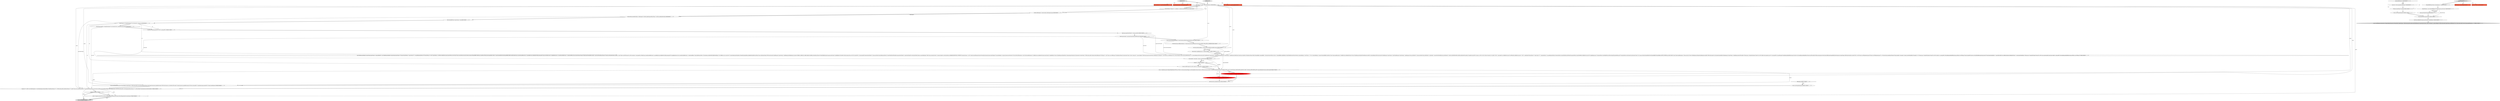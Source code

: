 digraph {
8 [style = filled, label = "Sequence<T> retVal = new BaseSequence<>(new BaseSequence.IteratorMaker<T,JsonParserIterator<T>>(){@Override public JsonParserIterator<T> make(){return new JsonParserIterator<T>(queryResultType,future,url,query,host,toolChest.decorateObjectMapper(objectMapper,query),null)}@Override public void cleanup(JsonParserIterator<T> iterFromMake){CloseQuietly.close(iterFromMake)}})@@@216@@@['1', '1', '0']", fillcolor = white, shape = ellipse image = "AAA0AAABBB1BBB"];
29 [style = filled, label = "queryWatcher.registerQuery(query,future)@@@198@@@['1', '0', '0']", fillcolor = red, shape = ellipse image = "AAA1AAABBB1BBB"];
28 [style = filled, label = "run['1', '0', '0']", fillcolor = lightgray, shape = diamond image = "AAA0AAABBB1BBB"];
35 [style = filled, label = "channelStream = new ChannelBufferInputStream(response.getContent())@@@5@@@['0', '0', '1']", fillcolor = white, shape = ellipse image = "AAA0AAABBB3BBB"];
26 [style = filled, label = "final long requestStartTimeNs = System.nanoTime()@@@12@@@['1', '1', '0']", fillcolor = white, shape = ellipse image = "AAA0AAABBB1BBB"];
31 [style = filled, label = "queryWatcher.registerQueryFuture(query,future)@@@198@@@['0', '1', '0']", fillcolor = red, shape = ellipse image = "AAA1AAABBB2BBB"];
16 [style = filled, label = "final long maxScatterGatherBytes = QueryContexts.getMaxScatterGatherBytes(query)@@@14@@@['1', '1', '0']", fillcolor = white, shape = ellipse image = "AAA0AAABBB1BBB"];
20 [style = filled, label = "retVal = Sequences.map(retVal,toolChest.makePreComputeManipulatorFn(query,MetricManipulatorFns.deserializing()))@@@226@@@['1', '1', '0']", fillcolor = white, shape = ellipse image = "AAA0AAABBB1BBB"];
9 [style = filled, label = "QueryToolChest<T,Query<T>> toolChest = warehouse.getToolChest(query)@@@4@@@['1', '1', '0']", fillcolor = white, shape = ellipse image = "AAA0AAABBB1BBB"];
39 [style = filled, label = "handleResponse['0', '0', '1']", fillcolor = lightgray, shape = diamond image = "AAA0AAABBB3BBB"];
17 [style = filled, label = "final ResponseContext context@@@2@@@['1', '1', '0']", fillcolor = tomato, shape = box image = "AAA0AAABBB1BBB"];
24 [style = filled, label = "future = httpClient.go(new Request(HttpMethod.POST,new URL(url)).setContent(objectMapper.writeValueAsBytes(QueryContexts.withTimeout(query,timeLeft))).setHeader(HttpHeaders.Names.CONTENT_TYPE,isSmile? SmileMediaTypes.APPLICATION_JACKSON_SMILE: MediaType.APPLICATION_JSON),responseHandler,Duration.millis(timeLeft))@@@197@@@['1', '1', '0']", fillcolor = white, shape = ellipse image = "AAA0AAABBB1BBB"];
34 [style = filled, label = "ChannelBufferInputStream channelStream = null@@@3@@@['0', '0', '1']", fillcolor = white, shape = ellipse image = "AAA0AAABBB3BBB"];
44 [style = filled, label = "throw new RuntimeException(e)@@@11@@@['0', '0', '1']", fillcolor = white, shape = ellipse image = "AAA0AAABBB3BBB"];
23 [style = filled, label = "log.debug(\"Querying queryId(%s( url(%s(\",query.getId(),url)@@@11@@@['1', '1', '0']", fillcolor = white, shape = ellipse image = "AAA0AAABBB1BBB"];
36 [style = filled, label = "queue.put(channelStream)@@@6@@@['0', '0', '1']", fillcolor = white, shape = ellipse image = "AAA0AAABBB3BBB"];
45 [style = filled, label = "byteCount.addAndGet(response.getContent().readableBytes())@@@16@@@['0', '0', '1']", fillcolor = white, shape = ellipse image = "AAA0AAABBB3BBB"];
11 [style = filled, label = "throw new RE(\"Query(%s( url(%s( timed out.\",query.getId(),url)@@@195@@@['1', '1', '0']", fillcolor = white, shape = ellipse image = "AAA0AAABBB1BBB"];
25 [style = filled, label = "final ListenableFuture<InputStream> future@@@7@@@['1', '1', '0']", fillcolor = white, shape = ellipse image = "AAA0AAABBB1BBB"];
0 [style = filled, label = "openConnections.getAndIncrement()@@@199@@@['1', '1', '0']", fillcolor = white, shape = ellipse image = "AAA0AAABBB1BBB"];
37 [style = filled, label = "HttpResponse response@@@2@@@['0', '0', '1']", fillcolor = tomato, shape = box image = "AAA0AAABBB3BBB"];
43 [style = filled, label = "return ClientResponse.finished(new SequenceInputStream(new Enumeration<InputStream>(){@Override public boolean hasMoreElements(){synchronized (done) {return !done.get() || !queue.isEmpty()}}@Override public InputStream nextElement(){try {return queue.take()}catch (InterruptedException e) }}))@@@17@@@['0', '0', '1']", fillcolor = lightgray, shape = ellipse image = "AAA0AAABBB3BBB"];
41 [style = filled, label = "log.error(e,\"Queue appending interrupted\")@@@9@@@['0', '0', '1']", fillcolor = white, shape = ellipse image = "AAA0AAABBB3BBB"];
27 [style = filled, label = "boolean isBySegment = QueryContexts.isBySegment(query)@@@5@@@['1', '1', '0']", fillcolor = white, shape = ellipse image = "AAA0AAABBB1BBB"];
3 [style = filled, label = "IOException e@@@213@@@['1', '1', '0']", fillcolor = white, shape = diamond image = "AAA0AAABBB1BBB"];
13 [style = filled, label = "throw new RuntimeException(e)@@@214@@@['1', '1', '0']", fillcolor = white, shape = ellipse image = "AAA0AAABBB1BBB"];
42 [style = filled, label = "{CloseQuietly.close(channelStream)}@@@13@@@['0', '0', '1']", fillcolor = white, shape = ellipse image = "AAA0AAABBB3BBB"];
33 [style = filled, label = "run['0', '1', '0']", fillcolor = lightgray, shape = diamond image = "AAA0AAABBB2BBB"];
19 [style = filled, label = "timeLeft <= 0@@@194@@@['1', '1', '0']", fillcolor = white, shape = diamond image = "AAA0AAABBB1BBB"];
22 [style = filled, label = "final Query<T> query = queryPlus.getQuery()@@@3@@@['1', '1', '0']", fillcolor = white, shape = ellipse image = "AAA0AAABBB1BBB"];
5 [style = filled, label = "final String cancelUrl = StringUtils.format(\"%s://%s/druid/v2/%s\",scheme,host,query.getId())@@@9@@@['1', '1', '0']", fillcolor = white, shape = ellipse image = "AAA0AAABBB1BBB"];
15 [style = filled, label = "long timeLeft = timeoutAt - System.currentTimeMillis()@@@193@@@['1', '1', '0']", fillcolor = white, shape = ellipse image = "AAA0AAABBB1BBB"];
38 [style = filled, label = "InterruptedException e@@@8@@@['0', '0', '1']", fillcolor = white, shape = diamond image = "AAA0AAABBB3BBB"];
14 [style = filled, label = "return retVal@@@228@@@['1', '1', '0']", fillcolor = lightgray, shape = ellipse image = "AAA0AAABBB1BBB"];
4 [style = filled, label = "final String url = StringUtils.format(\"%s://%s/druid/v2/\",scheme,host)@@@8@@@['1', '1', '0']", fillcolor = white, shape = ellipse image = "AAA0AAABBB1BBB"];
21 [style = filled, label = "final JavaType queryResultType = isBySegment? toolChest.getBySegmentResultType(): toolChest.getBaseResultType()@@@6@@@['1', '1', '0']", fillcolor = white, shape = ellipse image = "AAA0AAABBB1BBB"];
1 [style = filled, label = "final long maxQueuedBytes = QueryContexts.getMaxQueuedBytes(query,0)@@@16@@@['1', '1', '0']", fillcolor = white, shape = ellipse image = "AAA0AAABBB1BBB"];
46 [style = filled, label = "TrafficCop trafficCop@@@2@@@['0', '0', '1']", fillcolor = tomato, shape = box image = "AAA0AAABBB3BBB"];
30 [style = filled, label = "final boolean usingBackpressure = maxQueuedBytes > 0@@@17@@@['1', '1', '0']", fillcolor = white, shape = ellipse image = "AAA0AAABBB1BBB"];
32 [style = filled, label = "final QueryPlus<T> queryPlus@@@2@@@['0', '1', '0']", fillcolor = tomato, shape = box image = "AAA0AAABBB2BBB"];
10 [style = filled, label = "final AtomicLong totalBytesGathered = (AtomicLong)context.get(ResponseContext.Key.QUERY_TOTAL_BYTES_GATHERED)@@@15@@@['1', '1', '0']", fillcolor = white, shape = ellipse image = "AAA0AAABBB1BBB"];
6 [style = filled, label = "!isBySegment@@@225@@@['1', '1', '0']", fillcolor = white, shape = diamond image = "AAA0AAABBB1BBB"];
12 [style = filled, label = "Futures.addCallback(future,new FutureCallback<InputStream>(){@Override public void onSuccess(InputStream result){openConnections.getAndDecrement()}@Override public void onFailure(Throwable t){openConnections.getAndDecrement()if (future.isCancelled()) {cancelQuery(query,cancelUrl)}}},Execs.directExecutor())@@@200@@@['1', '1', '0']", fillcolor = white, shape = ellipse image = "AAA0AAABBB1BBB"];
7 [style = filled, label = "final QueryPlus<T> queryPlus@@@2@@@['1', '0', '0']", fillcolor = tomato, shape = box image = "AAA0AAABBB1BBB"];
40 [style = filled, label = "Thread.currentThread().interrupt()@@@10@@@['0', '0', '1']", fillcolor = white, shape = ellipse image = "AAA0AAABBB3BBB"];
2 [style = filled, label = "final HttpResponseHandler<InputStream,InputStream> responseHandler = new HttpResponseHandler<InputStream,InputStream>(){private QueryMetrics<? super Query<T>> acquireResponseMetrics(){if (queryMetrics == null) {queryMetrics = toolChest.makeMetrics(query)queryMetrics.server(host)}return queryMetrics}private boolean enqueue(ChannelBuffer buffer,long chunkNum){final InputStreamHolder holder = InputStreamHolder.fromChannelBuffer(buffer,chunkNum)final long currentQueuedByteCount = queuedByteCount.addAndGet(holder.getLength())queue.put(holder)return !usingBackpressure || currentQueuedByteCount < maxQueuedBytes}private InputStream dequeue(){final InputStreamHolder holder = queue.poll(checkQueryTimeout(),TimeUnit.MILLISECONDS)if (holder == null) {throw new RE(\"Query(%s( url(%s( timed out.\",query.getId(),url)}final long currentQueuedByteCount = queuedByteCount.addAndGet(-holder.getLength())if (usingBackpressure && currentQueuedByteCount < maxQueuedBytes) {long backPressureTime = Preconditions.checkNotNull(trafficCopRef.get(),\"No TrafficCop, how can this be?\").resume(holder.getChunkNum())channelSuspendedTime.addAndGet(backPressureTime)}return holder.getStream()}@Override public ClientResponse<InputStream> handleResponse(HttpResponse response,TrafficCop trafficCop){trafficCopRef.set(trafficCop)checkQueryTimeout()checkTotalBytesLimit(response.getContent().readableBytes())log.debug(\"Initial response from url(%s( for queryId(%s(\",url,query.getId())responseStartTimeNs = System.nanoTime()acquireResponseMetrics().reportNodeTimeToFirstByte(responseStartTimeNs - requestStartTimeNs).emit(emitter)final boolean continueReadingtry {final String responseContext = response.headers().get(QueryResource.HEADER_RESPONSE_CONTEXT)if (responseContext != null) {context.merge(ResponseContext.deserialize(responseContext,objectMapper))}continueReading = enqueue(response.getContent(),0L)}catch (final IOException e) catch (InterruptedException e) totalByteCount.addAndGet(response.getContent().readableBytes())return ClientResponse.finished(new SequenceInputStream(new Enumeration<InputStream>(){@Override public boolean hasMoreElements(){if (fail.get() != null) {throw new RE(fail.get())}checkQueryTimeout()synchronized (done) {return !done.get() || !queue.isEmpty()}}@Override public InputStream nextElement(){if (fail.get() != null) {throw new RE(fail.get())}try {return dequeue()}catch (InterruptedException e) }}),continueReading)}@Override public ClientResponse<InputStream> handleChunk(ClientResponse<InputStream> clientResponse,HttpChunk chunk,long chunkNum){checkQueryTimeout()final ChannelBuffer channelBuffer = chunk.getContent()final int bytes = channelBuffer.readableBytes()checkTotalBytesLimit(bytes)boolean continueReading = trueif (bytes > 0) {try {continueReading = enqueue(channelBuffer,chunkNum)}catch (InterruptedException e) totalByteCount.addAndGet(bytes)}return ClientResponse.finished(clientResponse.getObj(),continueReading)}@Override public ClientResponse<InputStream> done(ClientResponse<InputStream> clientResponse){long stopTimeNs = System.nanoTime()long nodeTimeNs = stopTimeNs - requestStartTimeNsfinal long nodeTimeMs = TimeUnit.NANOSECONDS.toMillis(nodeTimeNs)log.debug(\"Completed queryId(%s( request to url(%s( with %,d bytes returned in %,d millis (%,f b/s(.\",query.getId(),url,totalByteCount.get(),nodeTimeMs,totalByteCount.get() / (0.001 * nodeTimeMs))QueryMetrics<? super Query<T>> responseMetrics = acquireResponseMetrics()responseMetrics.reportNodeTime(nodeTimeNs)responseMetrics.reportNodeBytes(totalByteCount.get())if (usingBackpressure) {responseMetrics.reportBackPressureTime(channelSuspendedTime.get())}responseMetrics.emit(emitter)synchronized (done) {try {queue.put(InputStreamHolder.fromChannelBuffer(ChannelBuffers.EMPTY_BUFFER,Long.MAX_VALUE))}catch (InterruptedException e) {done.set(true)}}return ClientResponse.finished(clientResponse.getObj())}@Override public void exceptionCaught(final ClientResponse<InputStream> clientResponse,final Throwable e){String msg = StringUtils.format(\"Query(%s( url(%s( failed with exception msg (%s(\",query.getId(),url,e.getMessage())setupResponseReadFailure(msg,e)}private void setupResponseReadFailure(String msg,Throwable th){fail.set(msg)queue.clear()queue.offer(InputStreamHolder.fromStream(new InputStream(){@Override public int read(){if (th != null) {throw new IOException(msg,th)}{throw new IOException(msg)}}},-1,0))}private long checkQueryTimeout(){long timeLeft = timeoutAt - System.currentTimeMillis()if (timeLeft <= 0) {String msg = StringUtils.format(\"Query(%s( url(%s( timed out.\",query.getId(),url)setupResponseReadFailure(msg,null)throw new RE(msg)}{return timeLeft}}private void checkTotalBytesLimit(long bytes){if (maxScatterGatherBytes < Long.MAX_VALUE && totalBytesGathered.addAndGet(bytes) > maxScatterGatherBytes) {String msg = StringUtils.format(\"Query(%s( url(%s( max scatter-gather bytes limit reached.\",query.getId(),url)setupResponseReadFailure(msg,null)throw new RE(msg)}}}@@@18@@@['1', '1', '0']", fillcolor = white, shape = ellipse image = "AAA0AAABBB1BBB"];
18 [style = filled, label = "final long timeoutAt = query.getContextValue(QUERY_FAIL_TIME)@@@13@@@['1', '1', '0']", fillcolor = white, shape = ellipse image = "AAA0AAABBB1BBB"];
22->16 [style = solid, label="query"];
4->11 [style = solid, label="url"];
42->45 [style = bold, label=""];
38->41 [style = dotted, label="true"];
24->8 [style = solid, label="future"];
22->12 [style = solid, label="query"];
29->0 [style = bold, label=""];
19->11 [style = bold, label=""];
8->6 [style = bold, label=""];
38->41 [style = bold, label=""];
1->30 [style = bold, label=""];
18->15 [style = solid, label="timeoutAt"];
19->24 [style = bold, label=""];
16->2 [style = solid, label="maxScatterGatherBytes"];
45->43 [style = bold, label=""];
19->11 [style = dotted, label="true"];
2->15 [style = bold, label=""];
28->7 [style = dotted, label="true"];
39->46 [style = dotted, label="true"];
22->27 [style = solid, label="query"];
22->9 [style = solid, label="query"];
5->12 [style = solid, label="cancelUrl"];
38->40 [style = dotted, label="true"];
35->36 [style = solid, label="channelStream"];
4->8 [style = solid, label="url"];
30->2 [style = solid, label="usingBackpressure"];
5->23 [style = bold, label=""];
33->32 [style = dotted, label="true"];
39->34 [style = bold, label=""];
22->9 [style = bold, label=""];
24->29 [style = solid, label="future"];
20->14 [style = bold, label=""];
24->31 [style = solid, label="future"];
22->8 [style = solid, label="query"];
21->25 [style = bold, label=""];
22->31 [style = solid, label="query"];
28->17 [style = dotted, label="true"];
22->29 [style = solid, label="query"];
6->20 [style = dotted, label="true"];
22->20 [style = solid, label="query"];
8->14 [style = solid, label="retVal"];
1->30 [style = solid, label="maxQueuedBytes"];
34->35 [style = bold, label=""];
22->1 [style = solid, label="query"];
2->24 [style = solid, label="responseHandler"];
10->1 [style = bold, label=""];
36->42 [style = bold, label=""];
22->2 [style = solid, label="query"];
44->42 [style = bold, label=""];
4->23 [style = solid, label="url"];
31->0 [style = bold, label=""];
0->12 [style = bold, label=""];
38->44 [style = dotted, label="true"];
33->17 [style = dotted, label="true"];
15->19 [style = bold, label=""];
11->24 [style = bold, label=""];
18->2 [style = solid, label="timeoutAt"];
9->27 [style = bold, label=""];
6->20 [style = bold, label=""];
39->37 [style = dotted, label="true"];
20->14 [style = solid, label="retVal"];
24->31 [style = bold, label=""];
41->40 [style = bold, label=""];
26->2 [style = solid, label="requestStartTimeNs"];
12->8 [style = bold, label=""];
27->21 [style = bold, label=""];
4->5 [style = bold, label=""];
28->22 [style = bold, label=""];
33->22 [style = bold, label=""];
3->13 [style = dotted, label="true"];
4->2 [style = solid, label="url"];
40->44 [style = bold, label=""];
18->16 [style = bold, label=""];
1->2 [style = solid, label="maxQueuedBytes"];
16->10 [style = bold, label=""];
8->20 [style = solid, label="retVal"];
23->26 [style = bold, label=""];
25->4 [style = bold, label=""];
24->29 [style = bold, label=""];
29->31 [style = dashed, label="0"];
6->14 [style = bold, label=""];
21->8 [style = solid, label="queryResultType"];
24->12 [style = solid, label="future"];
15->24 [style = solid, label="timeLeft"];
35->42 [style = solid, label="channelStream"];
27->21 [style = solid, label="isBySegment"];
3->13 [style = bold, label=""];
15->19 [style = solid, label="timeLeft"];
35->36 [style = bold, label=""];
30->2 [style = bold, label=""];
13->8 [style = bold, label=""];
26->18 [style = bold, label=""];
}
